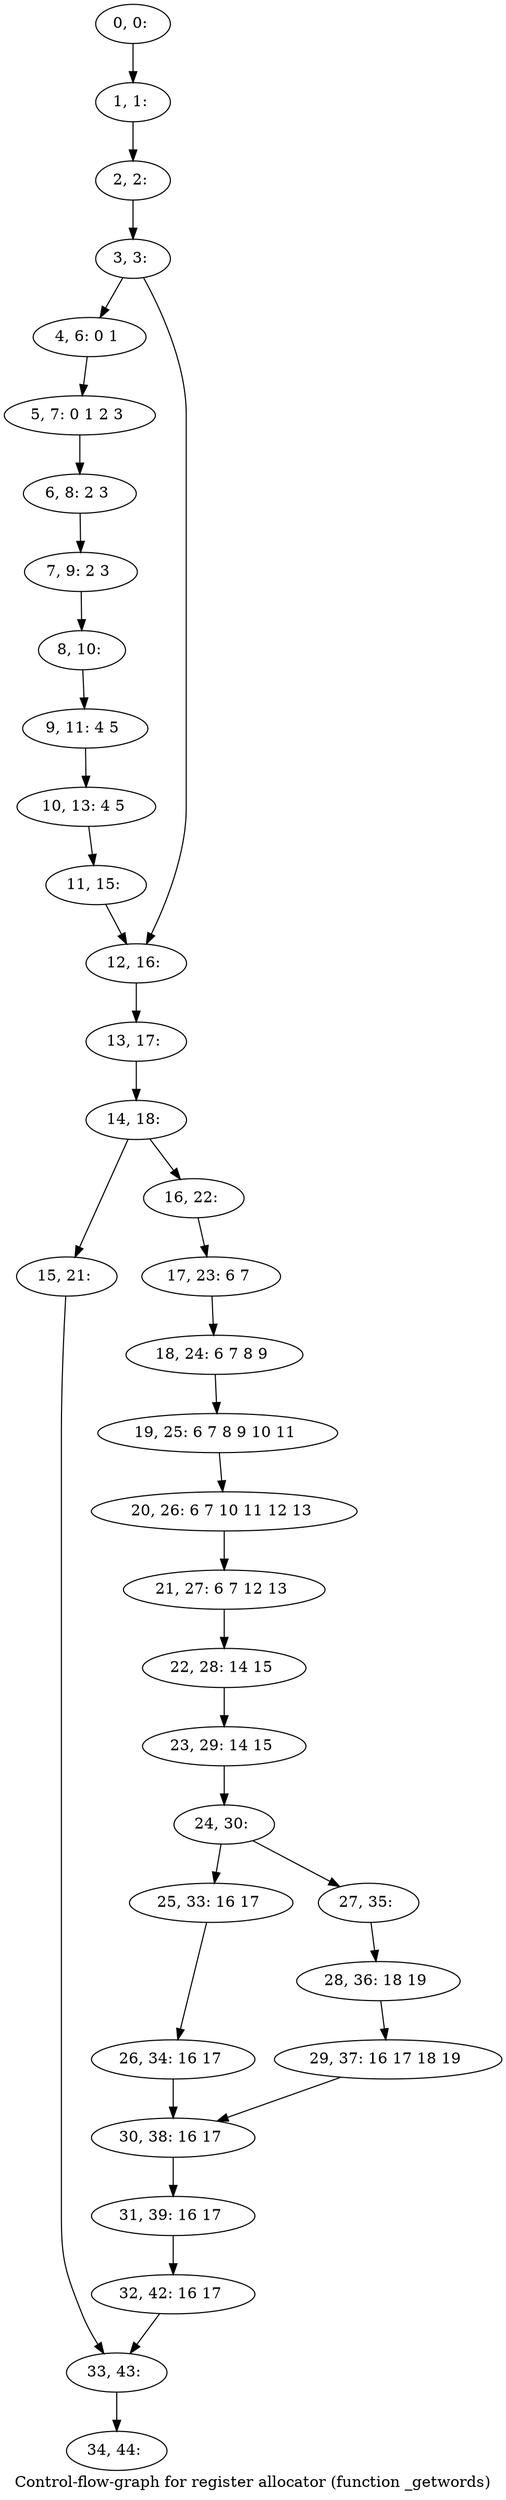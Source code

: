 digraph G {
graph [label="Control-flow-graph for register allocator (function _getwords)"]
0[label="0, 0: "];
1[label="1, 1: "];
2[label="2, 2: "];
3[label="3, 3: "];
4[label="4, 6: 0 1 "];
5[label="5, 7: 0 1 2 3 "];
6[label="6, 8: 2 3 "];
7[label="7, 9: 2 3 "];
8[label="8, 10: "];
9[label="9, 11: 4 5 "];
10[label="10, 13: 4 5 "];
11[label="11, 15: "];
12[label="12, 16: "];
13[label="13, 17: "];
14[label="14, 18: "];
15[label="15, 21: "];
16[label="16, 22: "];
17[label="17, 23: 6 7 "];
18[label="18, 24: 6 7 8 9 "];
19[label="19, 25: 6 7 8 9 10 11 "];
20[label="20, 26: 6 7 10 11 12 13 "];
21[label="21, 27: 6 7 12 13 "];
22[label="22, 28: 14 15 "];
23[label="23, 29: 14 15 "];
24[label="24, 30: "];
25[label="25, 33: 16 17 "];
26[label="26, 34: 16 17 "];
27[label="27, 35: "];
28[label="28, 36: 18 19 "];
29[label="29, 37: 16 17 18 19 "];
30[label="30, 38: 16 17 "];
31[label="31, 39: 16 17 "];
32[label="32, 42: 16 17 "];
33[label="33, 43: "];
34[label="34, 44: "];
0->1 ;
1->2 ;
2->3 ;
3->4 ;
3->12 ;
4->5 ;
5->6 ;
6->7 ;
7->8 ;
8->9 ;
9->10 ;
10->11 ;
11->12 ;
12->13 ;
13->14 ;
14->15 ;
14->16 ;
15->33 ;
16->17 ;
17->18 ;
18->19 ;
19->20 ;
20->21 ;
21->22 ;
22->23 ;
23->24 ;
24->25 ;
24->27 ;
25->26 ;
26->30 ;
27->28 ;
28->29 ;
29->30 ;
30->31 ;
31->32 ;
32->33 ;
33->34 ;
}
